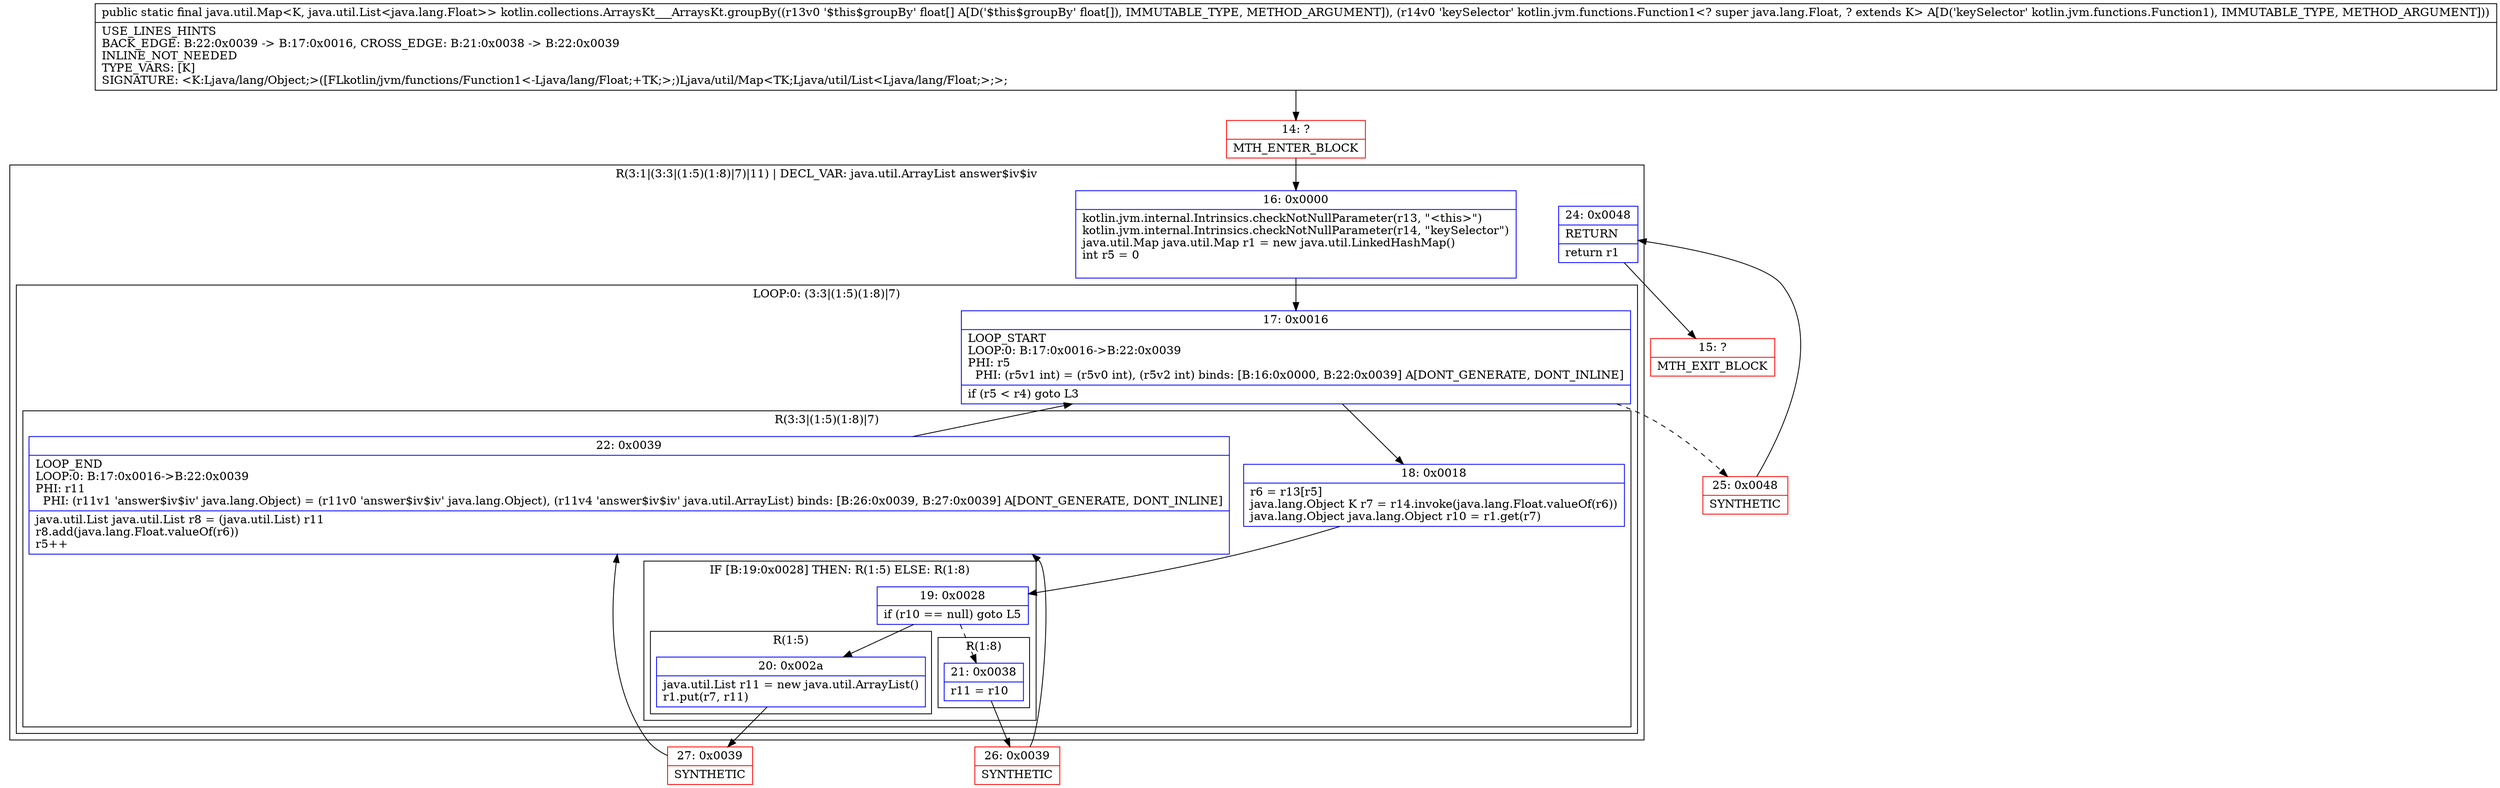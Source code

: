 digraph "CFG forkotlin.collections.ArraysKt___ArraysKt.groupBy([FLkotlin\/jvm\/functions\/Function1;)Ljava\/util\/Map;" {
subgraph cluster_Region_846047544 {
label = "R(3:1|(3:3|(1:5)(1:8)|7)|11) | DECL_VAR: java.util.ArrayList answer$iv$iv\l";
node [shape=record,color=blue];
Node_16 [shape=record,label="{16\:\ 0x0000|kotlin.jvm.internal.Intrinsics.checkNotNullParameter(r13, \"\<this\>\")\lkotlin.jvm.internal.Intrinsics.checkNotNullParameter(r14, \"keySelector\")\ljava.util.Map java.util.Map r1 = new java.util.LinkedHashMap()\lint r5 = 0\l\l}"];
subgraph cluster_LoopRegion_564422791 {
label = "LOOP:0: (3:3|(1:5)(1:8)|7)";
node [shape=record,color=blue];
Node_17 [shape=record,label="{17\:\ 0x0016|LOOP_START\lLOOP:0: B:17:0x0016\-\>B:22:0x0039\lPHI: r5 \l  PHI: (r5v1 int) = (r5v0 int), (r5v2 int) binds: [B:16:0x0000, B:22:0x0039] A[DONT_GENERATE, DONT_INLINE]\l|if (r5 \< r4) goto L3\l}"];
subgraph cluster_Region_1351583662 {
label = "R(3:3|(1:5)(1:8)|7)";
node [shape=record,color=blue];
Node_18 [shape=record,label="{18\:\ 0x0018|r6 = r13[r5]\ljava.lang.Object K r7 = r14.invoke(java.lang.Float.valueOf(r6))\ljava.lang.Object java.lang.Object r10 = r1.get(r7)\l}"];
subgraph cluster_IfRegion_848120991 {
label = "IF [B:19:0x0028] THEN: R(1:5) ELSE: R(1:8)";
node [shape=record,color=blue];
Node_19 [shape=record,label="{19\:\ 0x0028|if (r10 == null) goto L5\l}"];
subgraph cluster_Region_763548240 {
label = "R(1:5)";
node [shape=record,color=blue];
Node_20 [shape=record,label="{20\:\ 0x002a|java.util.List r11 = new java.util.ArrayList()\lr1.put(r7, r11)\l}"];
}
subgraph cluster_Region_1836455839 {
label = "R(1:8)";
node [shape=record,color=blue];
Node_21 [shape=record,label="{21\:\ 0x0038|r11 = r10\l}"];
}
}
Node_22 [shape=record,label="{22\:\ 0x0039|LOOP_END\lLOOP:0: B:17:0x0016\-\>B:22:0x0039\lPHI: r11 \l  PHI: (r11v1 'answer$iv$iv' java.lang.Object) = (r11v0 'answer$iv$iv' java.lang.Object), (r11v4 'answer$iv$iv' java.util.ArrayList) binds: [B:26:0x0039, B:27:0x0039] A[DONT_GENERATE, DONT_INLINE]\l|java.util.List java.util.List r8 = (java.util.List) r11\lr8.add(java.lang.Float.valueOf(r6))\lr5++\l}"];
}
}
Node_24 [shape=record,label="{24\:\ 0x0048|RETURN\l|return r1\l}"];
}
Node_14 [shape=record,color=red,label="{14\:\ ?|MTH_ENTER_BLOCK\l}"];
Node_27 [shape=record,color=red,label="{27\:\ 0x0039|SYNTHETIC\l}"];
Node_26 [shape=record,color=red,label="{26\:\ 0x0039|SYNTHETIC\l}"];
Node_25 [shape=record,color=red,label="{25\:\ 0x0048|SYNTHETIC\l}"];
Node_15 [shape=record,color=red,label="{15\:\ ?|MTH_EXIT_BLOCK\l}"];
MethodNode[shape=record,label="{public static final java.util.Map\<K, java.util.List\<java.lang.Float\>\> kotlin.collections.ArraysKt___ArraysKt.groupBy((r13v0 '$this$groupBy' float[] A[D('$this$groupBy' float[]), IMMUTABLE_TYPE, METHOD_ARGUMENT]), (r14v0 'keySelector' kotlin.jvm.functions.Function1\<? super java.lang.Float, ? extends K\> A[D('keySelector' kotlin.jvm.functions.Function1), IMMUTABLE_TYPE, METHOD_ARGUMENT]))  | USE_LINES_HINTS\lBACK_EDGE: B:22:0x0039 \-\> B:17:0x0016, CROSS_EDGE: B:21:0x0038 \-\> B:22:0x0039\lINLINE_NOT_NEEDED\lTYPE_VARS: [K]\lSIGNATURE: \<K:Ljava\/lang\/Object;\>([FLkotlin\/jvm\/functions\/Function1\<\-Ljava\/lang\/Float;+TK;\>;)Ljava\/util\/Map\<TK;Ljava\/util\/List\<Ljava\/lang\/Float;\>;\>;\l}"];
MethodNode -> Node_14;Node_16 -> Node_17;
Node_17 -> Node_18;
Node_17 -> Node_25[style=dashed];
Node_18 -> Node_19;
Node_19 -> Node_20;
Node_19 -> Node_21[style=dashed];
Node_20 -> Node_27;
Node_21 -> Node_26;
Node_22 -> Node_17;
Node_24 -> Node_15;
Node_14 -> Node_16;
Node_27 -> Node_22;
Node_26 -> Node_22;
Node_25 -> Node_24;
}

